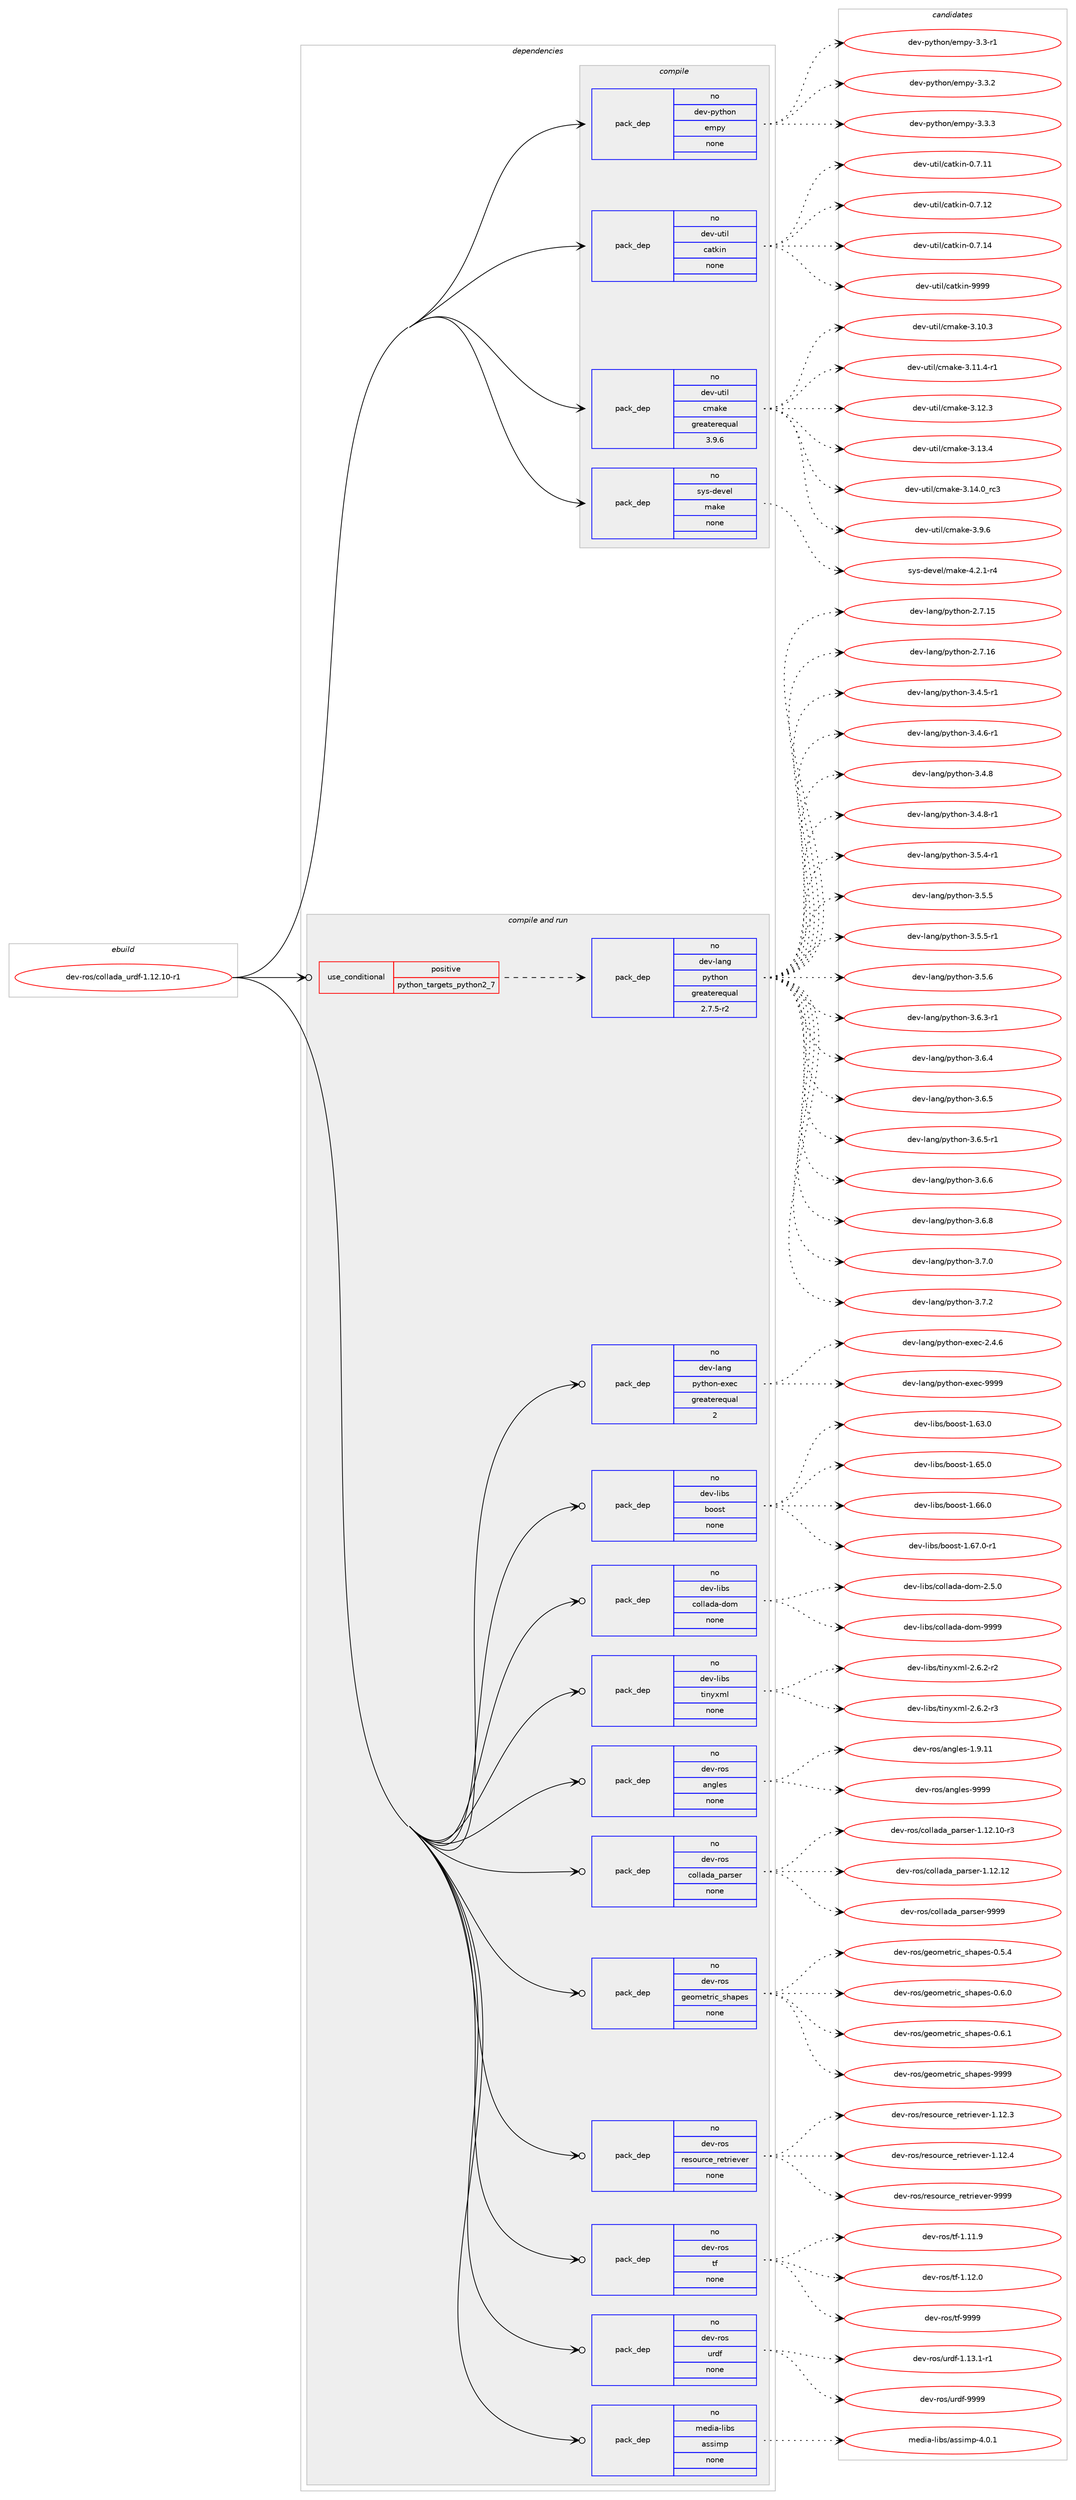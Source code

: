 digraph prolog {

# *************
# Graph options
# *************

newrank=true;
concentrate=true;
compound=true;
graph [rankdir=LR,fontname=Helvetica,fontsize=10,ranksep=1.5];#, ranksep=2.5, nodesep=0.2];
edge  [arrowhead=vee];
node  [fontname=Helvetica,fontsize=10];

# **********
# The ebuild
# **********

subgraph cluster_leftcol {
color=gray;
rank=same;
label=<<i>ebuild</i>>;
id [label="dev-ros/collada_urdf-1.12.10-r1", color=red, width=4, href="../dev-ros/collada_urdf-1.12.10-r1.svg"];
}

# ****************
# The dependencies
# ****************

subgraph cluster_midcol {
color=gray;
label=<<i>dependencies</i>>;
subgraph cluster_compile {
fillcolor="#eeeeee";
style=filled;
label=<<i>compile</i>>;
subgraph pack1041727 {
dependency1453188 [label=<<TABLE BORDER="0" CELLBORDER="1" CELLSPACING="0" CELLPADDING="4" WIDTH="220"><TR><TD ROWSPAN="6" CELLPADDING="30">pack_dep</TD></TR><TR><TD WIDTH="110">no</TD></TR><TR><TD>dev-python</TD></TR><TR><TD>empy</TD></TR><TR><TD>none</TD></TR><TR><TD></TD></TR></TABLE>>, shape=none, color=blue];
}
id:e -> dependency1453188:w [weight=20,style="solid",arrowhead="vee"];
subgraph pack1041728 {
dependency1453189 [label=<<TABLE BORDER="0" CELLBORDER="1" CELLSPACING="0" CELLPADDING="4" WIDTH="220"><TR><TD ROWSPAN="6" CELLPADDING="30">pack_dep</TD></TR><TR><TD WIDTH="110">no</TD></TR><TR><TD>dev-util</TD></TR><TR><TD>catkin</TD></TR><TR><TD>none</TD></TR><TR><TD></TD></TR></TABLE>>, shape=none, color=blue];
}
id:e -> dependency1453189:w [weight=20,style="solid",arrowhead="vee"];
subgraph pack1041729 {
dependency1453190 [label=<<TABLE BORDER="0" CELLBORDER="1" CELLSPACING="0" CELLPADDING="4" WIDTH="220"><TR><TD ROWSPAN="6" CELLPADDING="30">pack_dep</TD></TR><TR><TD WIDTH="110">no</TD></TR><TR><TD>dev-util</TD></TR><TR><TD>cmake</TD></TR><TR><TD>greaterequal</TD></TR><TR><TD>3.9.6</TD></TR></TABLE>>, shape=none, color=blue];
}
id:e -> dependency1453190:w [weight=20,style="solid",arrowhead="vee"];
subgraph pack1041730 {
dependency1453191 [label=<<TABLE BORDER="0" CELLBORDER="1" CELLSPACING="0" CELLPADDING="4" WIDTH="220"><TR><TD ROWSPAN="6" CELLPADDING="30">pack_dep</TD></TR><TR><TD WIDTH="110">no</TD></TR><TR><TD>sys-devel</TD></TR><TR><TD>make</TD></TR><TR><TD>none</TD></TR><TR><TD></TD></TR></TABLE>>, shape=none, color=blue];
}
id:e -> dependency1453191:w [weight=20,style="solid",arrowhead="vee"];
}
subgraph cluster_compileandrun {
fillcolor="#eeeeee";
style=filled;
label=<<i>compile and run</i>>;
subgraph cond388071 {
dependency1453192 [label=<<TABLE BORDER="0" CELLBORDER="1" CELLSPACING="0" CELLPADDING="4"><TR><TD ROWSPAN="3" CELLPADDING="10">use_conditional</TD></TR><TR><TD>positive</TD></TR><TR><TD>python_targets_python2_7</TD></TR></TABLE>>, shape=none, color=red];
subgraph pack1041731 {
dependency1453193 [label=<<TABLE BORDER="0" CELLBORDER="1" CELLSPACING="0" CELLPADDING="4" WIDTH="220"><TR><TD ROWSPAN="6" CELLPADDING="30">pack_dep</TD></TR><TR><TD WIDTH="110">no</TD></TR><TR><TD>dev-lang</TD></TR><TR><TD>python</TD></TR><TR><TD>greaterequal</TD></TR><TR><TD>2.7.5-r2</TD></TR></TABLE>>, shape=none, color=blue];
}
dependency1453192:e -> dependency1453193:w [weight=20,style="dashed",arrowhead="vee"];
}
id:e -> dependency1453192:w [weight=20,style="solid",arrowhead="odotvee"];
subgraph pack1041732 {
dependency1453194 [label=<<TABLE BORDER="0" CELLBORDER="1" CELLSPACING="0" CELLPADDING="4" WIDTH="220"><TR><TD ROWSPAN="6" CELLPADDING="30">pack_dep</TD></TR><TR><TD WIDTH="110">no</TD></TR><TR><TD>dev-lang</TD></TR><TR><TD>python-exec</TD></TR><TR><TD>greaterequal</TD></TR><TR><TD>2</TD></TR></TABLE>>, shape=none, color=blue];
}
id:e -> dependency1453194:w [weight=20,style="solid",arrowhead="odotvee"];
subgraph pack1041733 {
dependency1453195 [label=<<TABLE BORDER="0" CELLBORDER="1" CELLSPACING="0" CELLPADDING="4" WIDTH="220"><TR><TD ROWSPAN="6" CELLPADDING="30">pack_dep</TD></TR><TR><TD WIDTH="110">no</TD></TR><TR><TD>dev-libs</TD></TR><TR><TD>boost</TD></TR><TR><TD>none</TD></TR><TR><TD></TD></TR></TABLE>>, shape=none, color=blue];
}
id:e -> dependency1453195:w [weight=20,style="solid",arrowhead="odotvee"];
subgraph pack1041734 {
dependency1453196 [label=<<TABLE BORDER="0" CELLBORDER="1" CELLSPACING="0" CELLPADDING="4" WIDTH="220"><TR><TD ROWSPAN="6" CELLPADDING="30">pack_dep</TD></TR><TR><TD WIDTH="110">no</TD></TR><TR><TD>dev-libs</TD></TR><TR><TD>collada-dom</TD></TR><TR><TD>none</TD></TR><TR><TD></TD></TR></TABLE>>, shape=none, color=blue];
}
id:e -> dependency1453196:w [weight=20,style="solid",arrowhead="odotvee"];
subgraph pack1041735 {
dependency1453197 [label=<<TABLE BORDER="0" CELLBORDER="1" CELLSPACING="0" CELLPADDING="4" WIDTH="220"><TR><TD ROWSPAN="6" CELLPADDING="30">pack_dep</TD></TR><TR><TD WIDTH="110">no</TD></TR><TR><TD>dev-libs</TD></TR><TR><TD>tinyxml</TD></TR><TR><TD>none</TD></TR><TR><TD></TD></TR></TABLE>>, shape=none, color=blue];
}
id:e -> dependency1453197:w [weight=20,style="solid",arrowhead="odotvee"];
subgraph pack1041736 {
dependency1453198 [label=<<TABLE BORDER="0" CELLBORDER="1" CELLSPACING="0" CELLPADDING="4" WIDTH="220"><TR><TD ROWSPAN="6" CELLPADDING="30">pack_dep</TD></TR><TR><TD WIDTH="110">no</TD></TR><TR><TD>dev-ros</TD></TR><TR><TD>angles</TD></TR><TR><TD>none</TD></TR><TR><TD></TD></TR></TABLE>>, shape=none, color=blue];
}
id:e -> dependency1453198:w [weight=20,style="solid",arrowhead="odotvee"];
subgraph pack1041737 {
dependency1453199 [label=<<TABLE BORDER="0" CELLBORDER="1" CELLSPACING="0" CELLPADDING="4" WIDTH="220"><TR><TD ROWSPAN="6" CELLPADDING="30">pack_dep</TD></TR><TR><TD WIDTH="110">no</TD></TR><TR><TD>dev-ros</TD></TR><TR><TD>collada_parser</TD></TR><TR><TD>none</TD></TR><TR><TD></TD></TR></TABLE>>, shape=none, color=blue];
}
id:e -> dependency1453199:w [weight=20,style="solid",arrowhead="odotvee"];
subgraph pack1041738 {
dependency1453200 [label=<<TABLE BORDER="0" CELLBORDER="1" CELLSPACING="0" CELLPADDING="4" WIDTH="220"><TR><TD ROWSPAN="6" CELLPADDING="30">pack_dep</TD></TR><TR><TD WIDTH="110">no</TD></TR><TR><TD>dev-ros</TD></TR><TR><TD>geometric_shapes</TD></TR><TR><TD>none</TD></TR><TR><TD></TD></TR></TABLE>>, shape=none, color=blue];
}
id:e -> dependency1453200:w [weight=20,style="solid",arrowhead="odotvee"];
subgraph pack1041739 {
dependency1453201 [label=<<TABLE BORDER="0" CELLBORDER="1" CELLSPACING="0" CELLPADDING="4" WIDTH="220"><TR><TD ROWSPAN="6" CELLPADDING="30">pack_dep</TD></TR><TR><TD WIDTH="110">no</TD></TR><TR><TD>dev-ros</TD></TR><TR><TD>resource_retriever</TD></TR><TR><TD>none</TD></TR><TR><TD></TD></TR></TABLE>>, shape=none, color=blue];
}
id:e -> dependency1453201:w [weight=20,style="solid",arrowhead="odotvee"];
subgraph pack1041740 {
dependency1453202 [label=<<TABLE BORDER="0" CELLBORDER="1" CELLSPACING="0" CELLPADDING="4" WIDTH="220"><TR><TD ROWSPAN="6" CELLPADDING="30">pack_dep</TD></TR><TR><TD WIDTH="110">no</TD></TR><TR><TD>dev-ros</TD></TR><TR><TD>tf</TD></TR><TR><TD>none</TD></TR><TR><TD></TD></TR></TABLE>>, shape=none, color=blue];
}
id:e -> dependency1453202:w [weight=20,style="solid",arrowhead="odotvee"];
subgraph pack1041741 {
dependency1453203 [label=<<TABLE BORDER="0" CELLBORDER="1" CELLSPACING="0" CELLPADDING="4" WIDTH="220"><TR><TD ROWSPAN="6" CELLPADDING="30">pack_dep</TD></TR><TR><TD WIDTH="110">no</TD></TR><TR><TD>dev-ros</TD></TR><TR><TD>urdf</TD></TR><TR><TD>none</TD></TR><TR><TD></TD></TR></TABLE>>, shape=none, color=blue];
}
id:e -> dependency1453203:w [weight=20,style="solid",arrowhead="odotvee"];
subgraph pack1041742 {
dependency1453204 [label=<<TABLE BORDER="0" CELLBORDER="1" CELLSPACING="0" CELLPADDING="4" WIDTH="220"><TR><TD ROWSPAN="6" CELLPADDING="30">pack_dep</TD></TR><TR><TD WIDTH="110">no</TD></TR><TR><TD>media-libs</TD></TR><TR><TD>assimp</TD></TR><TR><TD>none</TD></TR><TR><TD></TD></TR></TABLE>>, shape=none, color=blue];
}
id:e -> dependency1453204:w [weight=20,style="solid",arrowhead="odotvee"];
}
subgraph cluster_run {
fillcolor="#eeeeee";
style=filled;
label=<<i>run</i>>;
}
}

# **************
# The candidates
# **************

subgraph cluster_choices {
rank=same;
color=gray;
label=<<i>candidates</i>>;

subgraph choice1041727 {
color=black;
nodesep=1;
choice1001011184511212111610411111047101109112121455146514511449 [label="dev-python/empy-3.3-r1", color=red, width=4,href="../dev-python/empy-3.3-r1.svg"];
choice1001011184511212111610411111047101109112121455146514650 [label="dev-python/empy-3.3.2", color=red, width=4,href="../dev-python/empy-3.3.2.svg"];
choice1001011184511212111610411111047101109112121455146514651 [label="dev-python/empy-3.3.3", color=red, width=4,href="../dev-python/empy-3.3.3.svg"];
dependency1453188:e -> choice1001011184511212111610411111047101109112121455146514511449:w [style=dotted,weight="100"];
dependency1453188:e -> choice1001011184511212111610411111047101109112121455146514650:w [style=dotted,weight="100"];
dependency1453188:e -> choice1001011184511212111610411111047101109112121455146514651:w [style=dotted,weight="100"];
}
subgraph choice1041728 {
color=black;
nodesep=1;
choice1001011184511711610510847999711610710511045484655464949 [label="dev-util/catkin-0.7.11", color=red, width=4,href="../dev-util/catkin-0.7.11.svg"];
choice1001011184511711610510847999711610710511045484655464950 [label="dev-util/catkin-0.7.12", color=red, width=4,href="../dev-util/catkin-0.7.12.svg"];
choice1001011184511711610510847999711610710511045484655464952 [label="dev-util/catkin-0.7.14", color=red, width=4,href="../dev-util/catkin-0.7.14.svg"];
choice100101118451171161051084799971161071051104557575757 [label="dev-util/catkin-9999", color=red, width=4,href="../dev-util/catkin-9999.svg"];
dependency1453189:e -> choice1001011184511711610510847999711610710511045484655464949:w [style=dotted,weight="100"];
dependency1453189:e -> choice1001011184511711610510847999711610710511045484655464950:w [style=dotted,weight="100"];
dependency1453189:e -> choice1001011184511711610510847999711610710511045484655464952:w [style=dotted,weight="100"];
dependency1453189:e -> choice100101118451171161051084799971161071051104557575757:w [style=dotted,weight="100"];
}
subgraph choice1041729 {
color=black;
nodesep=1;
choice1001011184511711610510847991099710710145514649484651 [label="dev-util/cmake-3.10.3", color=red, width=4,href="../dev-util/cmake-3.10.3.svg"];
choice10010111845117116105108479910997107101455146494946524511449 [label="dev-util/cmake-3.11.4-r1", color=red, width=4,href="../dev-util/cmake-3.11.4-r1.svg"];
choice1001011184511711610510847991099710710145514649504651 [label="dev-util/cmake-3.12.3", color=red, width=4,href="../dev-util/cmake-3.12.3.svg"];
choice1001011184511711610510847991099710710145514649514652 [label="dev-util/cmake-3.13.4", color=red, width=4,href="../dev-util/cmake-3.13.4.svg"];
choice1001011184511711610510847991099710710145514649524648951149951 [label="dev-util/cmake-3.14.0_rc3", color=red, width=4,href="../dev-util/cmake-3.14.0_rc3.svg"];
choice10010111845117116105108479910997107101455146574654 [label="dev-util/cmake-3.9.6", color=red, width=4,href="../dev-util/cmake-3.9.6.svg"];
dependency1453190:e -> choice1001011184511711610510847991099710710145514649484651:w [style=dotted,weight="100"];
dependency1453190:e -> choice10010111845117116105108479910997107101455146494946524511449:w [style=dotted,weight="100"];
dependency1453190:e -> choice1001011184511711610510847991099710710145514649504651:w [style=dotted,weight="100"];
dependency1453190:e -> choice1001011184511711610510847991099710710145514649514652:w [style=dotted,weight="100"];
dependency1453190:e -> choice1001011184511711610510847991099710710145514649524648951149951:w [style=dotted,weight="100"];
dependency1453190:e -> choice10010111845117116105108479910997107101455146574654:w [style=dotted,weight="100"];
}
subgraph choice1041730 {
color=black;
nodesep=1;
choice1151211154510010111810110847109971071014552465046494511452 [label="sys-devel/make-4.2.1-r4", color=red, width=4,href="../sys-devel/make-4.2.1-r4.svg"];
dependency1453191:e -> choice1151211154510010111810110847109971071014552465046494511452:w [style=dotted,weight="100"];
}
subgraph choice1041731 {
color=black;
nodesep=1;
choice10010111845108971101034711212111610411111045504655464953 [label="dev-lang/python-2.7.15", color=red, width=4,href="../dev-lang/python-2.7.15.svg"];
choice10010111845108971101034711212111610411111045504655464954 [label="dev-lang/python-2.7.16", color=red, width=4,href="../dev-lang/python-2.7.16.svg"];
choice1001011184510897110103471121211161041111104551465246534511449 [label="dev-lang/python-3.4.5-r1", color=red, width=4,href="../dev-lang/python-3.4.5-r1.svg"];
choice1001011184510897110103471121211161041111104551465246544511449 [label="dev-lang/python-3.4.6-r1", color=red, width=4,href="../dev-lang/python-3.4.6-r1.svg"];
choice100101118451089711010347112121116104111110455146524656 [label="dev-lang/python-3.4.8", color=red, width=4,href="../dev-lang/python-3.4.8.svg"];
choice1001011184510897110103471121211161041111104551465246564511449 [label="dev-lang/python-3.4.8-r1", color=red, width=4,href="../dev-lang/python-3.4.8-r1.svg"];
choice1001011184510897110103471121211161041111104551465346524511449 [label="dev-lang/python-3.5.4-r1", color=red, width=4,href="../dev-lang/python-3.5.4-r1.svg"];
choice100101118451089711010347112121116104111110455146534653 [label="dev-lang/python-3.5.5", color=red, width=4,href="../dev-lang/python-3.5.5.svg"];
choice1001011184510897110103471121211161041111104551465346534511449 [label="dev-lang/python-3.5.5-r1", color=red, width=4,href="../dev-lang/python-3.5.5-r1.svg"];
choice100101118451089711010347112121116104111110455146534654 [label="dev-lang/python-3.5.6", color=red, width=4,href="../dev-lang/python-3.5.6.svg"];
choice1001011184510897110103471121211161041111104551465446514511449 [label="dev-lang/python-3.6.3-r1", color=red, width=4,href="../dev-lang/python-3.6.3-r1.svg"];
choice100101118451089711010347112121116104111110455146544652 [label="dev-lang/python-3.6.4", color=red, width=4,href="../dev-lang/python-3.6.4.svg"];
choice100101118451089711010347112121116104111110455146544653 [label="dev-lang/python-3.6.5", color=red, width=4,href="../dev-lang/python-3.6.5.svg"];
choice1001011184510897110103471121211161041111104551465446534511449 [label="dev-lang/python-3.6.5-r1", color=red, width=4,href="../dev-lang/python-3.6.5-r1.svg"];
choice100101118451089711010347112121116104111110455146544654 [label="dev-lang/python-3.6.6", color=red, width=4,href="../dev-lang/python-3.6.6.svg"];
choice100101118451089711010347112121116104111110455146544656 [label="dev-lang/python-3.6.8", color=red, width=4,href="../dev-lang/python-3.6.8.svg"];
choice100101118451089711010347112121116104111110455146554648 [label="dev-lang/python-3.7.0", color=red, width=4,href="../dev-lang/python-3.7.0.svg"];
choice100101118451089711010347112121116104111110455146554650 [label="dev-lang/python-3.7.2", color=red, width=4,href="../dev-lang/python-3.7.2.svg"];
dependency1453193:e -> choice10010111845108971101034711212111610411111045504655464953:w [style=dotted,weight="100"];
dependency1453193:e -> choice10010111845108971101034711212111610411111045504655464954:w [style=dotted,weight="100"];
dependency1453193:e -> choice1001011184510897110103471121211161041111104551465246534511449:w [style=dotted,weight="100"];
dependency1453193:e -> choice1001011184510897110103471121211161041111104551465246544511449:w [style=dotted,weight="100"];
dependency1453193:e -> choice100101118451089711010347112121116104111110455146524656:w [style=dotted,weight="100"];
dependency1453193:e -> choice1001011184510897110103471121211161041111104551465246564511449:w [style=dotted,weight="100"];
dependency1453193:e -> choice1001011184510897110103471121211161041111104551465346524511449:w [style=dotted,weight="100"];
dependency1453193:e -> choice100101118451089711010347112121116104111110455146534653:w [style=dotted,weight="100"];
dependency1453193:e -> choice1001011184510897110103471121211161041111104551465346534511449:w [style=dotted,weight="100"];
dependency1453193:e -> choice100101118451089711010347112121116104111110455146534654:w [style=dotted,weight="100"];
dependency1453193:e -> choice1001011184510897110103471121211161041111104551465446514511449:w [style=dotted,weight="100"];
dependency1453193:e -> choice100101118451089711010347112121116104111110455146544652:w [style=dotted,weight="100"];
dependency1453193:e -> choice100101118451089711010347112121116104111110455146544653:w [style=dotted,weight="100"];
dependency1453193:e -> choice1001011184510897110103471121211161041111104551465446534511449:w [style=dotted,weight="100"];
dependency1453193:e -> choice100101118451089711010347112121116104111110455146544654:w [style=dotted,weight="100"];
dependency1453193:e -> choice100101118451089711010347112121116104111110455146544656:w [style=dotted,weight="100"];
dependency1453193:e -> choice100101118451089711010347112121116104111110455146554648:w [style=dotted,weight="100"];
dependency1453193:e -> choice100101118451089711010347112121116104111110455146554650:w [style=dotted,weight="100"];
}
subgraph choice1041732 {
color=black;
nodesep=1;
choice1001011184510897110103471121211161041111104510112010199455046524654 [label="dev-lang/python-exec-2.4.6", color=red, width=4,href="../dev-lang/python-exec-2.4.6.svg"];
choice10010111845108971101034711212111610411111045101120101994557575757 [label="dev-lang/python-exec-9999", color=red, width=4,href="../dev-lang/python-exec-9999.svg"];
dependency1453194:e -> choice1001011184510897110103471121211161041111104510112010199455046524654:w [style=dotted,weight="100"];
dependency1453194:e -> choice10010111845108971101034711212111610411111045101120101994557575757:w [style=dotted,weight="100"];
}
subgraph choice1041733 {
color=black;
nodesep=1;
choice1001011184510810598115479811111111511645494654514648 [label="dev-libs/boost-1.63.0", color=red, width=4,href="../dev-libs/boost-1.63.0.svg"];
choice1001011184510810598115479811111111511645494654534648 [label="dev-libs/boost-1.65.0", color=red, width=4,href="../dev-libs/boost-1.65.0.svg"];
choice1001011184510810598115479811111111511645494654544648 [label="dev-libs/boost-1.66.0", color=red, width=4,href="../dev-libs/boost-1.66.0.svg"];
choice10010111845108105981154798111111115116454946545546484511449 [label="dev-libs/boost-1.67.0-r1", color=red, width=4,href="../dev-libs/boost-1.67.0-r1.svg"];
dependency1453195:e -> choice1001011184510810598115479811111111511645494654514648:w [style=dotted,weight="100"];
dependency1453195:e -> choice1001011184510810598115479811111111511645494654534648:w [style=dotted,weight="100"];
dependency1453195:e -> choice1001011184510810598115479811111111511645494654544648:w [style=dotted,weight="100"];
dependency1453195:e -> choice10010111845108105981154798111111115116454946545546484511449:w [style=dotted,weight="100"];
}
subgraph choice1041734 {
color=black;
nodesep=1;
choice10010111845108105981154799111108108971009745100111109455046534648 [label="dev-libs/collada-dom-2.5.0", color=red, width=4,href="../dev-libs/collada-dom-2.5.0.svg"];
choice100101118451081059811547991111081089710097451001111094557575757 [label="dev-libs/collada-dom-9999", color=red, width=4,href="../dev-libs/collada-dom-9999.svg"];
dependency1453196:e -> choice10010111845108105981154799111108108971009745100111109455046534648:w [style=dotted,weight="100"];
dependency1453196:e -> choice100101118451081059811547991111081089710097451001111094557575757:w [style=dotted,weight="100"];
}
subgraph choice1041735 {
color=black;
nodesep=1;
choice1001011184510810598115471161051101211201091084550465446504511450 [label="dev-libs/tinyxml-2.6.2-r2", color=red, width=4,href="../dev-libs/tinyxml-2.6.2-r2.svg"];
choice1001011184510810598115471161051101211201091084550465446504511451 [label="dev-libs/tinyxml-2.6.2-r3", color=red, width=4,href="../dev-libs/tinyxml-2.6.2-r3.svg"];
dependency1453197:e -> choice1001011184510810598115471161051101211201091084550465446504511450:w [style=dotted,weight="100"];
dependency1453197:e -> choice1001011184510810598115471161051101211201091084550465446504511451:w [style=dotted,weight="100"];
}
subgraph choice1041736 {
color=black;
nodesep=1;
choice10010111845114111115479711010310810111545494657464949 [label="dev-ros/angles-1.9.11", color=red, width=4,href="../dev-ros/angles-1.9.11.svg"];
choice1001011184511411111547971101031081011154557575757 [label="dev-ros/angles-9999", color=red, width=4,href="../dev-ros/angles-9999.svg"];
dependency1453198:e -> choice10010111845114111115479711010310810111545494657464949:w [style=dotted,weight="100"];
dependency1453198:e -> choice1001011184511411111547971101031081011154557575757:w [style=dotted,weight="100"];
}
subgraph choice1041737 {
color=black;
nodesep=1;
choice1001011184511411111547991111081089710097951129711411510111445494649504649484511451 [label="dev-ros/collada_parser-1.12.10-r3", color=red, width=4,href="../dev-ros/collada_parser-1.12.10-r3.svg"];
choice100101118451141111154799111108108971009795112971141151011144549464950464950 [label="dev-ros/collada_parser-1.12.12", color=red, width=4,href="../dev-ros/collada_parser-1.12.12.svg"];
choice100101118451141111154799111108108971009795112971141151011144557575757 [label="dev-ros/collada_parser-9999", color=red, width=4,href="../dev-ros/collada_parser-9999.svg"];
dependency1453199:e -> choice1001011184511411111547991111081089710097951129711411510111445494649504649484511451:w [style=dotted,weight="100"];
dependency1453199:e -> choice100101118451141111154799111108108971009795112971141151011144549464950464950:w [style=dotted,weight="100"];
dependency1453199:e -> choice100101118451141111154799111108108971009795112971141151011144557575757:w [style=dotted,weight="100"];
}
subgraph choice1041738 {
color=black;
nodesep=1;
choice1001011184511411111547103101111109101116114105999511510497112101115454846534652 [label="dev-ros/geometric_shapes-0.5.4", color=red, width=4,href="../dev-ros/geometric_shapes-0.5.4.svg"];
choice1001011184511411111547103101111109101116114105999511510497112101115454846544648 [label="dev-ros/geometric_shapes-0.6.0", color=red, width=4,href="../dev-ros/geometric_shapes-0.6.0.svg"];
choice1001011184511411111547103101111109101116114105999511510497112101115454846544649 [label="dev-ros/geometric_shapes-0.6.1", color=red, width=4,href="../dev-ros/geometric_shapes-0.6.1.svg"];
choice10010111845114111115471031011111091011161141059995115104971121011154557575757 [label="dev-ros/geometric_shapes-9999", color=red, width=4,href="../dev-ros/geometric_shapes-9999.svg"];
dependency1453200:e -> choice1001011184511411111547103101111109101116114105999511510497112101115454846534652:w [style=dotted,weight="100"];
dependency1453200:e -> choice1001011184511411111547103101111109101116114105999511510497112101115454846544648:w [style=dotted,weight="100"];
dependency1453200:e -> choice1001011184511411111547103101111109101116114105999511510497112101115454846544649:w [style=dotted,weight="100"];
dependency1453200:e -> choice10010111845114111115471031011111091011161141059995115104971121011154557575757:w [style=dotted,weight="100"];
}
subgraph choice1041739 {
color=black;
nodesep=1;
choice1001011184511411111547114101115111117114991019511410111611410510111810111445494649504651 [label="dev-ros/resource_retriever-1.12.3", color=red, width=4,href="../dev-ros/resource_retriever-1.12.3.svg"];
choice1001011184511411111547114101115111117114991019511410111611410510111810111445494649504652 [label="dev-ros/resource_retriever-1.12.4", color=red, width=4,href="../dev-ros/resource_retriever-1.12.4.svg"];
choice100101118451141111154711410111511111711499101951141011161141051011181011144557575757 [label="dev-ros/resource_retriever-9999", color=red, width=4,href="../dev-ros/resource_retriever-9999.svg"];
dependency1453201:e -> choice1001011184511411111547114101115111117114991019511410111611410510111810111445494649504651:w [style=dotted,weight="100"];
dependency1453201:e -> choice1001011184511411111547114101115111117114991019511410111611410510111810111445494649504652:w [style=dotted,weight="100"];
dependency1453201:e -> choice100101118451141111154711410111511111711499101951141011161141051011181011144557575757:w [style=dotted,weight="100"];
}
subgraph choice1041740 {
color=black;
nodesep=1;
choice100101118451141111154711610245494649494657 [label="dev-ros/tf-1.11.9", color=red, width=4,href="../dev-ros/tf-1.11.9.svg"];
choice100101118451141111154711610245494649504648 [label="dev-ros/tf-1.12.0", color=red, width=4,href="../dev-ros/tf-1.12.0.svg"];
choice10010111845114111115471161024557575757 [label="dev-ros/tf-9999", color=red, width=4,href="../dev-ros/tf-9999.svg"];
dependency1453202:e -> choice100101118451141111154711610245494649494657:w [style=dotted,weight="100"];
dependency1453202:e -> choice100101118451141111154711610245494649504648:w [style=dotted,weight="100"];
dependency1453202:e -> choice10010111845114111115471161024557575757:w [style=dotted,weight="100"];
}
subgraph choice1041741 {
color=black;
nodesep=1;
choice1001011184511411111547117114100102454946495146494511449 [label="dev-ros/urdf-1.13.1-r1", color=red, width=4,href="../dev-ros/urdf-1.13.1-r1.svg"];
choice10010111845114111115471171141001024557575757 [label="dev-ros/urdf-9999", color=red, width=4,href="../dev-ros/urdf-9999.svg"];
dependency1453203:e -> choice1001011184511411111547117114100102454946495146494511449:w [style=dotted,weight="100"];
dependency1453203:e -> choice10010111845114111115471171141001024557575757:w [style=dotted,weight="100"];
}
subgraph choice1041742 {
color=black;
nodesep=1;
choice1091011001059745108105981154797115115105109112455246484649 [label="media-libs/assimp-4.0.1", color=red, width=4,href="../media-libs/assimp-4.0.1.svg"];
dependency1453204:e -> choice1091011001059745108105981154797115115105109112455246484649:w [style=dotted,weight="100"];
}
}

}
